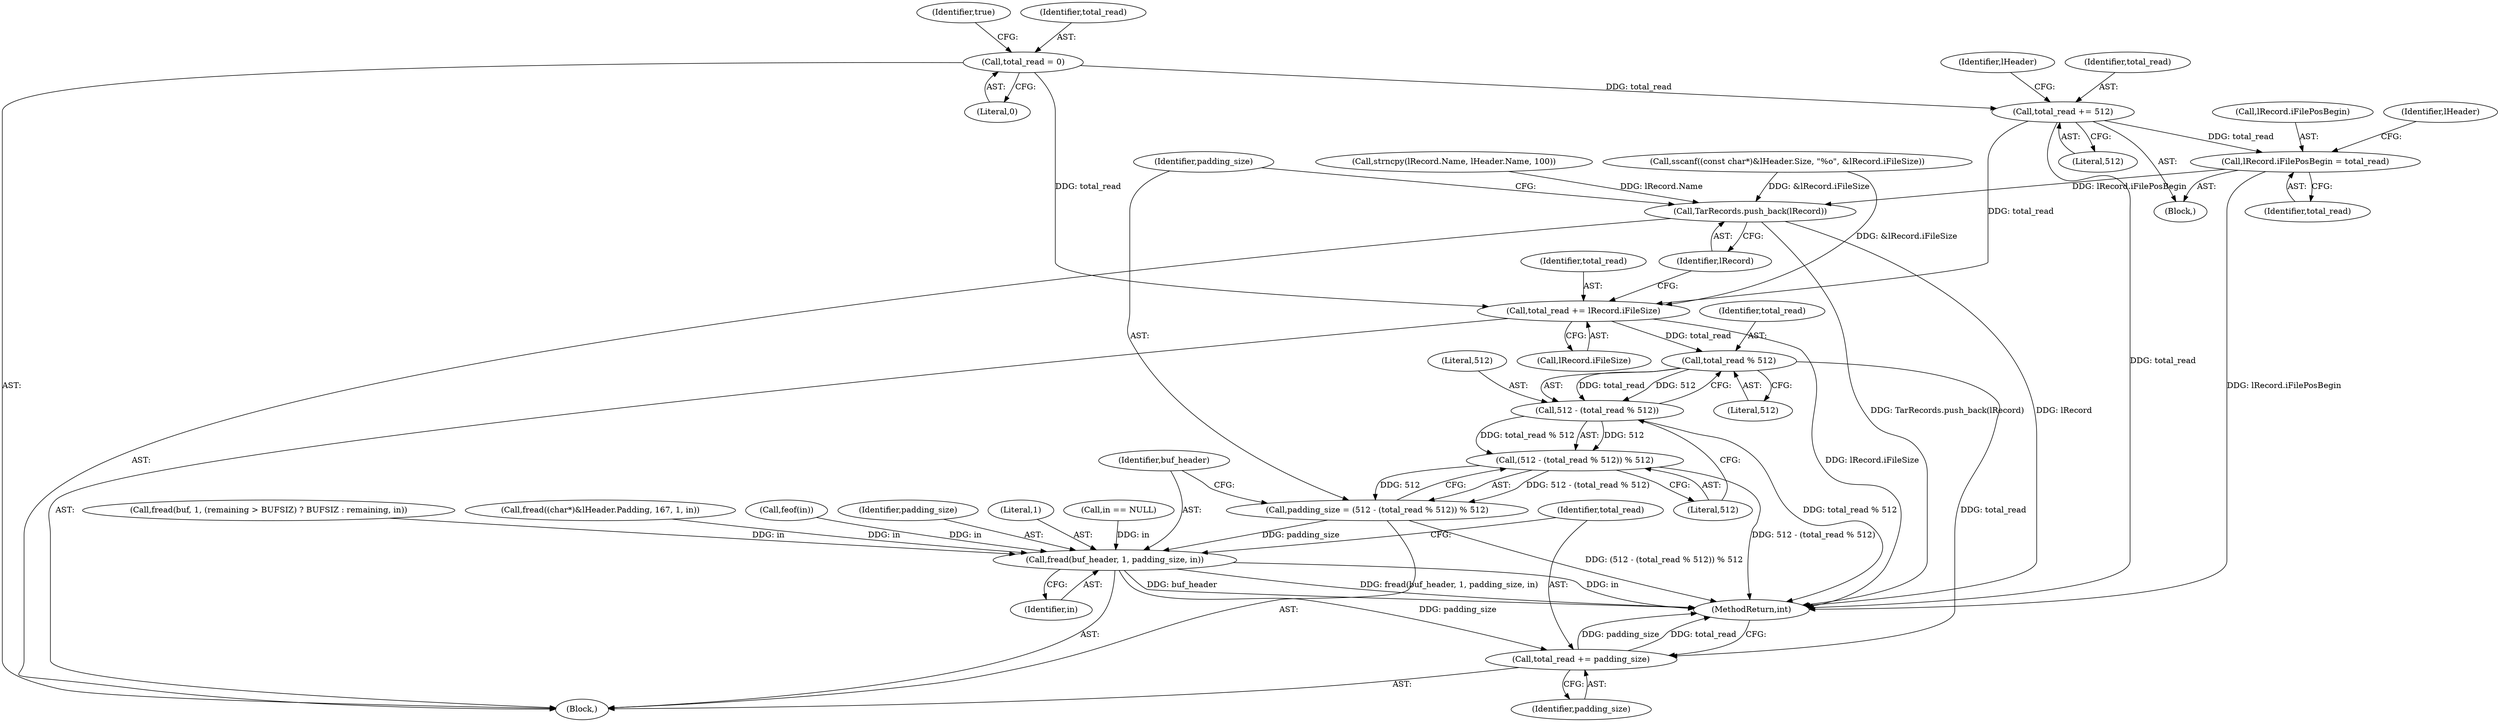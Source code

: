 digraph "0_savannah_40cc957f52e772f45125126439ba9333cf2d2998_0@API" {
"1000340" [label="(Call,total_read += 512)"];
"1000172" [label="(Call,total_read = 0)"];
"1000383" [label="(Call,lRecord.iFilePosBegin = total_read)"];
"1000423" [label="(Call,TarRecords.push_back(lRecord))"];
"1000418" [label="(Call,total_read += lRecord.iFileSize)"];
"1000431" [label="(Call,total_read % 512)"];
"1000429" [label="(Call,512 - (total_read % 512))"];
"1000428" [label="(Call,(512 - (total_read % 512)) % 512)"];
"1000426" [label="(Call,padding_size = (512 - (total_read % 512)) % 512)"];
"1000435" [label="(Call,fread(buf_header, 1, padding_size, in))"];
"1000440" [label="(Call,total_read += padding_size)"];
"1000383" [label="(Call,lRecord.iFilePosBegin = total_read)"];
"1000428" [label="(Call,(512 - (total_read % 512)) % 512)"];
"1000431" [label="(Call,total_read % 512)"];
"1000342" [label="(Literal,512)"];
"1000340" [label="(Call,total_read += 512)"];
"1000330" [label="(Call,fread((char*)&lHeader.Padding, 167, 1, in))"];
"1000443" [label="(MethodReturn,int)"];
"1000354" [label="(Call,strncpy(lRecord.Name, lHeader.Name, 100))"];
"1000418" [label="(Call,total_read += lRecord.iFileSize)"];
"1000434" [label="(Literal,512)"];
"1000172" [label="(Call,total_read = 0)"];
"1000430" [label="(Literal,512)"];
"1000435" [label="(Call,fread(buf_header, 1, padding_size, in))"];
"1000439" [label="(Identifier,in)"];
"1000438" [label="(Identifier,padding_size)"];
"1000442" [label="(Identifier,padding_size)"];
"1000433" [label="(Literal,512)"];
"1000177" [label="(Block,)"];
"1000103" [label="(Block,)"];
"1000429" [label="(Call,512 - (total_read % 512))"];
"1000424" [label="(Identifier,lRecord)"];
"1000371" [label="(Call,sscanf((const char*)&lHeader.Size, \"%o\", &lRecord.iFileSize))"];
"1000176" [label="(Identifier,true)"];
"1000423" [label="(Call,TarRecords.push_back(lRecord))"];
"1000437" [label="(Literal,1)"];
"1000118" [label="(Call,in == NULL)"];
"1000420" [label="(Call,lRecord.iFileSize)"];
"1000419" [label="(Identifier,total_read)"];
"1000436" [label="(Identifier,buf_header)"];
"1000174" [label="(Literal,0)"];
"1000149" [label="(Call,fread(buf, 1, (remaining > BUFSIZ) ? BUFSIZ : remaining, in))"];
"1000384" [label="(Call,lRecord.iFilePosBegin)"];
"1000392" [label="(Identifier,lHeader)"];
"1000426" [label="(Call,padding_size = (512 - (total_read % 512)) % 512)"];
"1000441" [label="(Identifier,total_read)"];
"1000347" [label="(Identifier,lHeader)"];
"1000432" [label="(Identifier,total_read)"];
"1000387" [label="(Identifier,total_read)"];
"1000427" [label="(Identifier,padding_size)"];
"1000341" [label="(Identifier,total_read)"];
"1000143" [label="(Call,feof(in))"];
"1000173" [label="(Identifier,total_read)"];
"1000440" [label="(Call,total_read += padding_size)"];
"1000340" -> "1000177"  [label="AST: "];
"1000340" -> "1000342"  [label="CFG: "];
"1000341" -> "1000340"  [label="AST: "];
"1000342" -> "1000340"  [label="AST: "];
"1000347" -> "1000340"  [label="CFG: "];
"1000340" -> "1000443"  [label="DDG: total_read"];
"1000172" -> "1000340"  [label="DDG: total_read"];
"1000340" -> "1000383"  [label="DDG: total_read"];
"1000340" -> "1000418"  [label="DDG: total_read"];
"1000172" -> "1000103"  [label="AST: "];
"1000172" -> "1000174"  [label="CFG: "];
"1000173" -> "1000172"  [label="AST: "];
"1000174" -> "1000172"  [label="AST: "];
"1000176" -> "1000172"  [label="CFG: "];
"1000172" -> "1000418"  [label="DDG: total_read"];
"1000383" -> "1000177"  [label="AST: "];
"1000383" -> "1000387"  [label="CFG: "];
"1000384" -> "1000383"  [label="AST: "];
"1000387" -> "1000383"  [label="AST: "];
"1000392" -> "1000383"  [label="CFG: "];
"1000383" -> "1000443"  [label="DDG: lRecord.iFilePosBegin"];
"1000383" -> "1000423"  [label="DDG: lRecord.iFilePosBegin"];
"1000423" -> "1000103"  [label="AST: "];
"1000423" -> "1000424"  [label="CFG: "];
"1000424" -> "1000423"  [label="AST: "];
"1000427" -> "1000423"  [label="CFG: "];
"1000423" -> "1000443"  [label="DDG: TarRecords.push_back(lRecord)"];
"1000423" -> "1000443"  [label="DDG: lRecord"];
"1000354" -> "1000423"  [label="DDG: lRecord.Name"];
"1000371" -> "1000423"  [label="DDG: &lRecord.iFileSize"];
"1000418" -> "1000103"  [label="AST: "];
"1000418" -> "1000420"  [label="CFG: "];
"1000419" -> "1000418"  [label="AST: "];
"1000420" -> "1000418"  [label="AST: "];
"1000424" -> "1000418"  [label="CFG: "];
"1000418" -> "1000443"  [label="DDG: lRecord.iFileSize"];
"1000371" -> "1000418"  [label="DDG: &lRecord.iFileSize"];
"1000418" -> "1000431"  [label="DDG: total_read"];
"1000431" -> "1000429"  [label="AST: "];
"1000431" -> "1000433"  [label="CFG: "];
"1000432" -> "1000431"  [label="AST: "];
"1000433" -> "1000431"  [label="AST: "];
"1000429" -> "1000431"  [label="CFG: "];
"1000431" -> "1000429"  [label="DDG: total_read"];
"1000431" -> "1000429"  [label="DDG: 512"];
"1000431" -> "1000440"  [label="DDG: total_read"];
"1000429" -> "1000428"  [label="AST: "];
"1000430" -> "1000429"  [label="AST: "];
"1000434" -> "1000429"  [label="CFG: "];
"1000429" -> "1000443"  [label="DDG: total_read % 512"];
"1000429" -> "1000428"  [label="DDG: 512"];
"1000429" -> "1000428"  [label="DDG: total_read % 512"];
"1000428" -> "1000426"  [label="AST: "];
"1000428" -> "1000434"  [label="CFG: "];
"1000434" -> "1000428"  [label="AST: "];
"1000426" -> "1000428"  [label="CFG: "];
"1000428" -> "1000443"  [label="DDG: 512 - (total_read % 512)"];
"1000428" -> "1000426"  [label="DDG: 512 - (total_read % 512)"];
"1000428" -> "1000426"  [label="DDG: 512"];
"1000426" -> "1000103"  [label="AST: "];
"1000427" -> "1000426"  [label="AST: "];
"1000436" -> "1000426"  [label="CFG: "];
"1000426" -> "1000443"  [label="DDG: (512 - (total_read % 512)) % 512"];
"1000426" -> "1000435"  [label="DDG: padding_size"];
"1000435" -> "1000103"  [label="AST: "];
"1000435" -> "1000439"  [label="CFG: "];
"1000436" -> "1000435"  [label="AST: "];
"1000437" -> "1000435"  [label="AST: "];
"1000438" -> "1000435"  [label="AST: "];
"1000439" -> "1000435"  [label="AST: "];
"1000441" -> "1000435"  [label="CFG: "];
"1000435" -> "1000443"  [label="DDG: buf_header"];
"1000435" -> "1000443"  [label="DDG: fread(buf_header, 1, padding_size, in)"];
"1000435" -> "1000443"  [label="DDG: in"];
"1000330" -> "1000435"  [label="DDG: in"];
"1000118" -> "1000435"  [label="DDG: in"];
"1000149" -> "1000435"  [label="DDG: in"];
"1000143" -> "1000435"  [label="DDG: in"];
"1000435" -> "1000440"  [label="DDG: padding_size"];
"1000440" -> "1000103"  [label="AST: "];
"1000440" -> "1000442"  [label="CFG: "];
"1000441" -> "1000440"  [label="AST: "];
"1000442" -> "1000440"  [label="AST: "];
"1000443" -> "1000440"  [label="CFG: "];
"1000440" -> "1000443"  [label="DDG: padding_size"];
"1000440" -> "1000443"  [label="DDG: total_read"];
}
